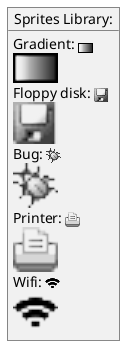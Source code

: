 @startuml Sprites Library

sprite $gradient {
	FFFFFFFFFFFFFFF
	F0123456789ABCF
	F0123456789ABCF
	F0123456789ABCF
	F0123456789ABCF
	F0123456789ABCF
	F0123456789ABCF
	F0123456789ABCF
	F0123456789ABCF
	FFFFFFFFFFFFFFF
}

sprite $bug [15x15/16z] PKzR2i0m2BFMi15p__FEjQEqB1z27aeqCqixa8S4OT7C53cKpsHpaYPDJY_12MHM-BLRyywPhrrlw3qumqNThmXgd1TOterAZmOW8sgiJafogofWRwtV3nCF

sprite $printer [15x15/8z] NOtH3W0W208HxFz_kMAhj7lHWpa1XC716sz0Pq4MVPEWfBHIuxP3L6kbTcizR8tAhzaqFvXwvFfPEqm0

sprite $disk {
	444445566677881
	436000000009991
	43600000000ACA1
	53700000001A7A1
	53700000012B8A1
	53800000123B8A1
	63800001233C9A1
	634999AABBC99B1
	744566778899AB1
	7456AAAAA99AAB1
	8566AFC228AABB1
	8567AC8118BBBB1
	867BD4433BBBBB1
	39AAAAABBBBBBC1
}

sprite $wifi [15x15/16] {
000000000000000
000000000000000
00000BEFEB00000
009FFFFFFFFF900
0FFFFFFFFFFFFF0
BFFE8000008EFFB
0D900CFFFC009D0
000CFFFFFFFC000
000DFFCBCFFD000
000080000080000
000000EFE000000
000000DFD000000
000000000000000
000000000000000
000000000000000
}

object "Sprites Library:" as foobar1
foobar1 : Gradient: <$gradient>
foobar1 : <$gradient{scale=3}>
foobar1 : Floppy disk: <$disk>
foobar1 : <$disk{scale=3}>
foobar1 : Bug: <$bug>
foobar1 : <$bug{scale=3}>
foobar1 : Printer: <$printer>
foobar1 : <$printer{scale=3}>
foobar1 : Wifi: <$wifi>
foobar1 : <$wifi{scale=3}>

@enduml